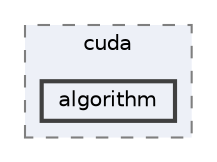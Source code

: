 digraph "external/taskflow/taskflow/cuda/algorithm"
{
 // LATEX_PDF_SIZE
  bgcolor="transparent";
  edge [fontname=Helvetica,fontsize=10,labelfontname=Helvetica,labelfontsize=10];
  node [fontname=Helvetica,fontsize=10,shape=box,height=0.2,width=0.4];
  compound=true
  subgraph clusterdir_544ccea2492c517a1ceef47746a07830 {
    graph [ bgcolor="#edf0f7", pencolor="grey50", label="cuda", fontname=Helvetica,fontsize=10 style="filled,dashed", URL="dir_544ccea2492c517a1ceef47746a07830.html",tooltip="taskflow CUDA include dir"]
  dir_bef23d8a801eb482d397ac839fb877cb [label="algorithm", fillcolor="#edf0f7", color="grey25", style="filled,bold", URL="dir_bef23d8a801eb482d397ac839fb877cb.html",tooltip=""];
  }
}
